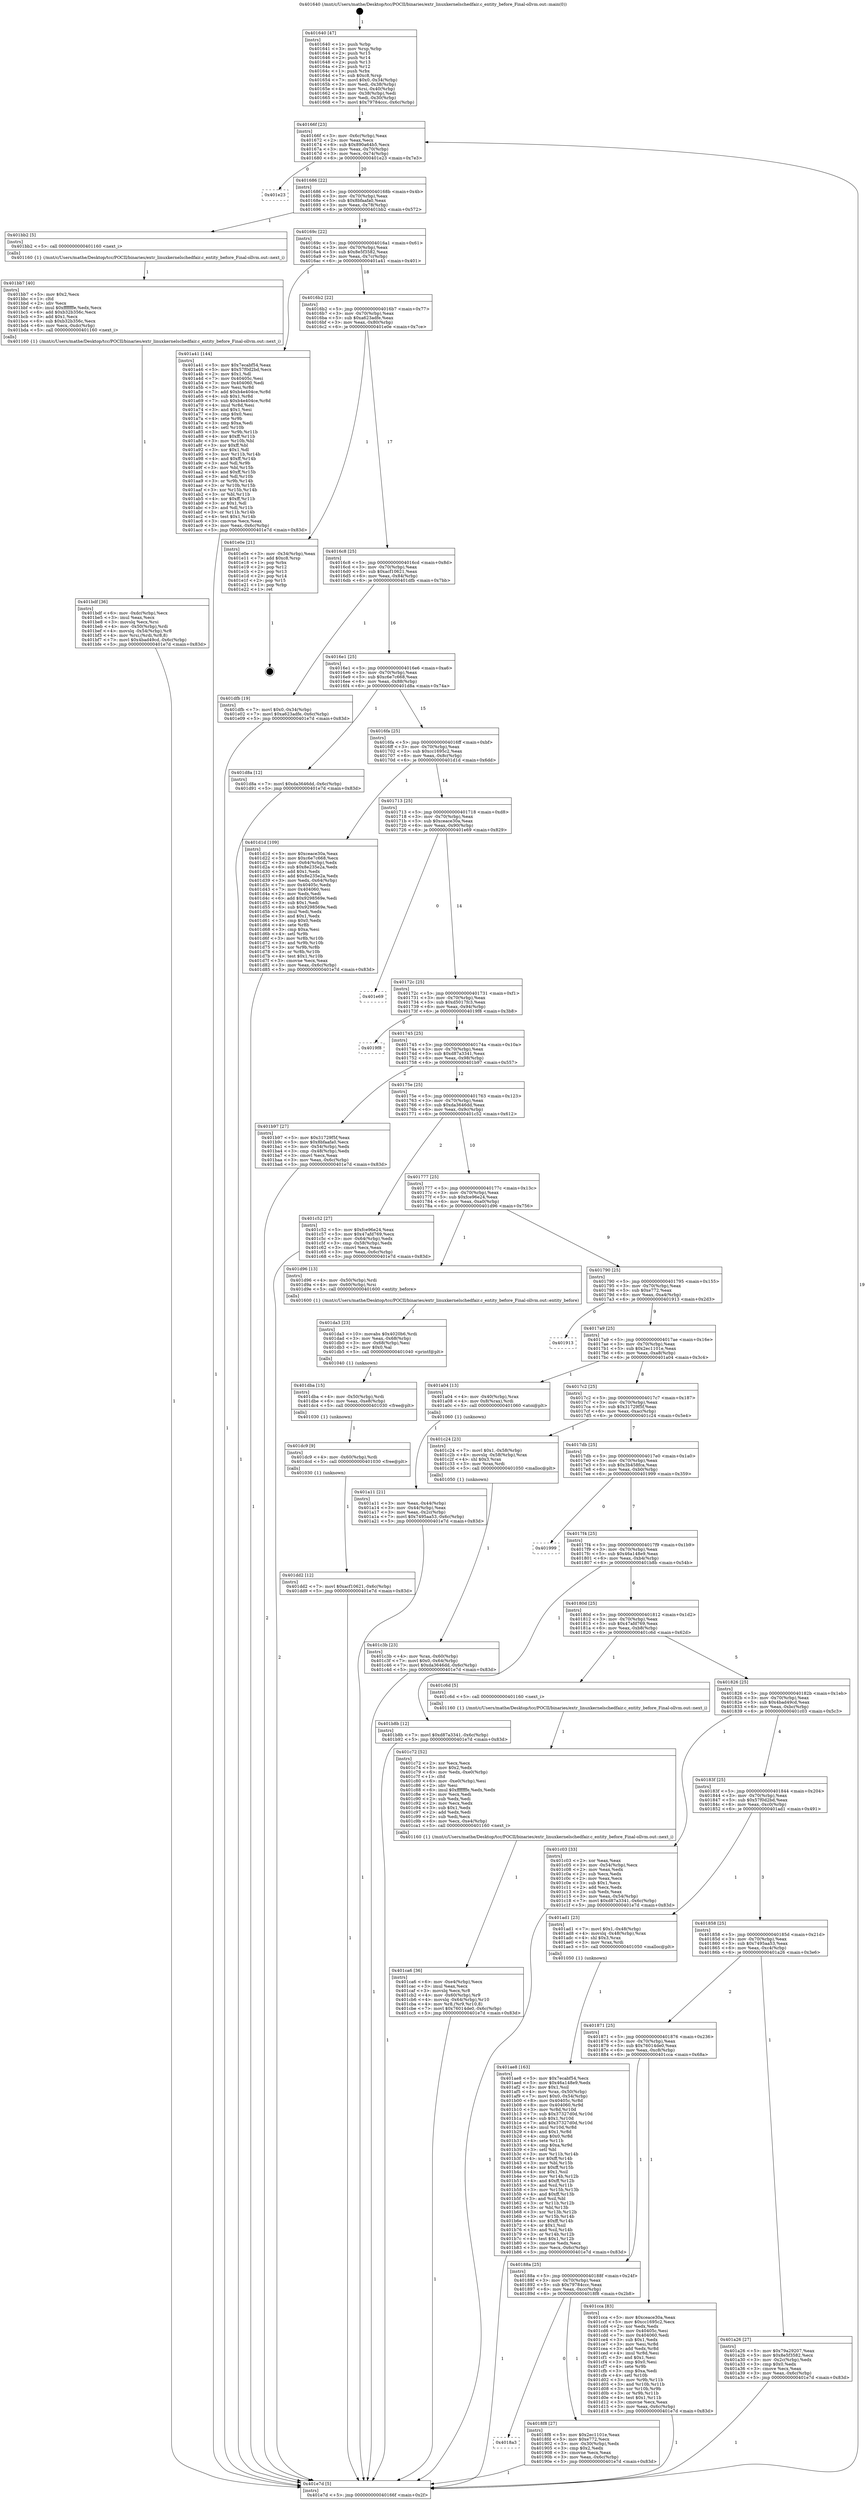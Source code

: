 digraph "0x401640" {
  label = "0x401640 (/mnt/c/Users/mathe/Desktop/tcc/POCII/binaries/extr_linuxkernelschedfair.c_entity_before_Final-ollvm.out::main(0))"
  labelloc = "t"
  node[shape=record]

  Entry [label="",width=0.3,height=0.3,shape=circle,fillcolor=black,style=filled]
  "0x40166f" [label="{
     0x40166f [23]\l
     | [instrs]\l
     &nbsp;&nbsp;0x40166f \<+3\>: mov -0x6c(%rbp),%eax\l
     &nbsp;&nbsp;0x401672 \<+2\>: mov %eax,%ecx\l
     &nbsp;&nbsp;0x401674 \<+6\>: sub $0x890a64b5,%ecx\l
     &nbsp;&nbsp;0x40167a \<+3\>: mov %eax,-0x70(%rbp)\l
     &nbsp;&nbsp;0x40167d \<+3\>: mov %ecx,-0x74(%rbp)\l
     &nbsp;&nbsp;0x401680 \<+6\>: je 0000000000401e23 \<main+0x7e3\>\l
  }"]
  "0x401e23" [label="{
     0x401e23\l
  }", style=dashed]
  "0x401686" [label="{
     0x401686 [22]\l
     | [instrs]\l
     &nbsp;&nbsp;0x401686 \<+5\>: jmp 000000000040168b \<main+0x4b\>\l
     &nbsp;&nbsp;0x40168b \<+3\>: mov -0x70(%rbp),%eax\l
     &nbsp;&nbsp;0x40168e \<+5\>: sub $0x8bfaafa0,%eax\l
     &nbsp;&nbsp;0x401693 \<+3\>: mov %eax,-0x78(%rbp)\l
     &nbsp;&nbsp;0x401696 \<+6\>: je 0000000000401bb2 \<main+0x572\>\l
  }"]
  Exit [label="",width=0.3,height=0.3,shape=circle,fillcolor=black,style=filled,peripheries=2]
  "0x401bb2" [label="{
     0x401bb2 [5]\l
     | [instrs]\l
     &nbsp;&nbsp;0x401bb2 \<+5\>: call 0000000000401160 \<next_i\>\l
     | [calls]\l
     &nbsp;&nbsp;0x401160 \{1\} (/mnt/c/Users/mathe/Desktop/tcc/POCII/binaries/extr_linuxkernelschedfair.c_entity_before_Final-ollvm.out::next_i)\l
  }"]
  "0x40169c" [label="{
     0x40169c [22]\l
     | [instrs]\l
     &nbsp;&nbsp;0x40169c \<+5\>: jmp 00000000004016a1 \<main+0x61\>\l
     &nbsp;&nbsp;0x4016a1 \<+3\>: mov -0x70(%rbp),%eax\l
     &nbsp;&nbsp;0x4016a4 \<+5\>: sub $0x8e5f3582,%eax\l
     &nbsp;&nbsp;0x4016a9 \<+3\>: mov %eax,-0x7c(%rbp)\l
     &nbsp;&nbsp;0x4016ac \<+6\>: je 0000000000401a41 \<main+0x401\>\l
  }"]
  "0x401dd2" [label="{
     0x401dd2 [12]\l
     | [instrs]\l
     &nbsp;&nbsp;0x401dd2 \<+7\>: movl $0xacf10621,-0x6c(%rbp)\l
     &nbsp;&nbsp;0x401dd9 \<+5\>: jmp 0000000000401e7d \<main+0x83d\>\l
  }"]
  "0x401a41" [label="{
     0x401a41 [144]\l
     | [instrs]\l
     &nbsp;&nbsp;0x401a41 \<+5\>: mov $0x7ecabf54,%eax\l
     &nbsp;&nbsp;0x401a46 \<+5\>: mov $0x57f0d2bd,%ecx\l
     &nbsp;&nbsp;0x401a4b \<+2\>: mov $0x1,%dl\l
     &nbsp;&nbsp;0x401a4d \<+7\>: mov 0x40405c,%esi\l
     &nbsp;&nbsp;0x401a54 \<+7\>: mov 0x404060,%edi\l
     &nbsp;&nbsp;0x401a5b \<+3\>: mov %esi,%r8d\l
     &nbsp;&nbsp;0x401a5e \<+7\>: add $0xb4e404ce,%r8d\l
     &nbsp;&nbsp;0x401a65 \<+4\>: sub $0x1,%r8d\l
     &nbsp;&nbsp;0x401a69 \<+7\>: sub $0xb4e404ce,%r8d\l
     &nbsp;&nbsp;0x401a70 \<+4\>: imul %r8d,%esi\l
     &nbsp;&nbsp;0x401a74 \<+3\>: and $0x1,%esi\l
     &nbsp;&nbsp;0x401a77 \<+3\>: cmp $0x0,%esi\l
     &nbsp;&nbsp;0x401a7a \<+4\>: sete %r9b\l
     &nbsp;&nbsp;0x401a7e \<+3\>: cmp $0xa,%edi\l
     &nbsp;&nbsp;0x401a81 \<+4\>: setl %r10b\l
     &nbsp;&nbsp;0x401a85 \<+3\>: mov %r9b,%r11b\l
     &nbsp;&nbsp;0x401a88 \<+4\>: xor $0xff,%r11b\l
     &nbsp;&nbsp;0x401a8c \<+3\>: mov %r10b,%bl\l
     &nbsp;&nbsp;0x401a8f \<+3\>: xor $0xff,%bl\l
     &nbsp;&nbsp;0x401a92 \<+3\>: xor $0x1,%dl\l
     &nbsp;&nbsp;0x401a95 \<+3\>: mov %r11b,%r14b\l
     &nbsp;&nbsp;0x401a98 \<+4\>: and $0xff,%r14b\l
     &nbsp;&nbsp;0x401a9c \<+3\>: and %dl,%r9b\l
     &nbsp;&nbsp;0x401a9f \<+3\>: mov %bl,%r15b\l
     &nbsp;&nbsp;0x401aa2 \<+4\>: and $0xff,%r15b\l
     &nbsp;&nbsp;0x401aa6 \<+3\>: and %dl,%r10b\l
     &nbsp;&nbsp;0x401aa9 \<+3\>: or %r9b,%r14b\l
     &nbsp;&nbsp;0x401aac \<+3\>: or %r10b,%r15b\l
     &nbsp;&nbsp;0x401aaf \<+3\>: xor %r15b,%r14b\l
     &nbsp;&nbsp;0x401ab2 \<+3\>: or %bl,%r11b\l
     &nbsp;&nbsp;0x401ab5 \<+4\>: xor $0xff,%r11b\l
     &nbsp;&nbsp;0x401ab9 \<+3\>: or $0x1,%dl\l
     &nbsp;&nbsp;0x401abc \<+3\>: and %dl,%r11b\l
     &nbsp;&nbsp;0x401abf \<+3\>: or %r11b,%r14b\l
     &nbsp;&nbsp;0x401ac2 \<+4\>: test $0x1,%r14b\l
     &nbsp;&nbsp;0x401ac6 \<+3\>: cmovne %ecx,%eax\l
     &nbsp;&nbsp;0x401ac9 \<+3\>: mov %eax,-0x6c(%rbp)\l
     &nbsp;&nbsp;0x401acc \<+5\>: jmp 0000000000401e7d \<main+0x83d\>\l
  }"]
  "0x4016b2" [label="{
     0x4016b2 [22]\l
     | [instrs]\l
     &nbsp;&nbsp;0x4016b2 \<+5\>: jmp 00000000004016b7 \<main+0x77\>\l
     &nbsp;&nbsp;0x4016b7 \<+3\>: mov -0x70(%rbp),%eax\l
     &nbsp;&nbsp;0x4016ba \<+5\>: sub $0xa623adfe,%eax\l
     &nbsp;&nbsp;0x4016bf \<+3\>: mov %eax,-0x80(%rbp)\l
     &nbsp;&nbsp;0x4016c2 \<+6\>: je 0000000000401e0e \<main+0x7ce\>\l
  }"]
  "0x401dc9" [label="{
     0x401dc9 [9]\l
     | [instrs]\l
     &nbsp;&nbsp;0x401dc9 \<+4\>: mov -0x60(%rbp),%rdi\l
     &nbsp;&nbsp;0x401dcd \<+5\>: call 0000000000401030 \<free@plt\>\l
     | [calls]\l
     &nbsp;&nbsp;0x401030 \{1\} (unknown)\l
  }"]
  "0x401e0e" [label="{
     0x401e0e [21]\l
     | [instrs]\l
     &nbsp;&nbsp;0x401e0e \<+3\>: mov -0x34(%rbp),%eax\l
     &nbsp;&nbsp;0x401e11 \<+7\>: add $0xc8,%rsp\l
     &nbsp;&nbsp;0x401e18 \<+1\>: pop %rbx\l
     &nbsp;&nbsp;0x401e19 \<+2\>: pop %r12\l
     &nbsp;&nbsp;0x401e1b \<+2\>: pop %r13\l
     &nbsp;&nbsp;0x401e1d \<+2\>: pop %r14\l
     &nbsp;&nbsp;0x401e1f \<+2\>: pop %r15\l
     &nbsp;&nbsp;0x401e21 \<+1\>: pop %rbp\l
     &nbsp;&nbsp;0x401e22 \<+1\>: ret\l
  }"]
  "0x4016c8" [label="{
     0x4016c8 [25]\l
     | [instrs]\l
     &nbsp;&nbsp;0x4016c8 \<+5\>: jmp 00000000004016cd \<main+0x8d\>\l
     &nbsp;&nbsp;0x4016cd \<+3\>: mov -0x70(%rbp),%eax\l
     &nbsp;&nbsp;0x4016d0 \<+5\>: sub $0xacf10621,%eax\l
     &nbsp;&nbsp;0x4016d5 \<+6\>: mov %eax,-0x84(%rbp)\l
     &nbsp;&nbsp;0x4016db \<+6\>: je 0000000000401dfb \<main+0x7bb\>\l
  }"]
  "0x401dba" [label="{
     0x401dba [15]\l
     | [instrs]\l
     &nbsp;&nbsp;0x401dba \<+4\>: mov -0x50(%rbp),%rdi\l
     &nbsp;&nbsp;0x401dbe \<+6\>: mov %eax,-0xe8(%rbp)\l
     &nbsp;&nbsp;0x401dc4 \<+5\>: call 0000000000401030 \<free@plt\>\l
     | [calls]\l
     &nbsp;&nbsp;0x401030 \{1\} (unknown)\l
  }"]
  "0x401dfb" [label="{
     0x401dfb [19]\l
     | [instrs]\l
     &nbsp;&nbsp;0x401dfb \<+7\>: movl $0x0,-0x34(%rbp)\l
     &nbsp;&nbsp;0x401e02 \<+7\>: movl $0xa623adfe,-0x6c(%rbp)\l
     &nbsp;&nbsp;0x401e09 \<+5\>: jmp 0000000000401e7d \<main+0x83d\>\l
  }"]
  "0x4016e1" [label="{
     0x4016e1 [25]\l
     | [instrs]\l
     &nbsp;&nbsp;0x4016e1 \<+5\>: jmp 00000000004016e6 \<main+0xa6\>\l
     &nbsp;&nbsp;0x4016e6 \<+3\>: mov -0x70(%rbp),%eax\l
     &nbsp;&nbsp;0x4016e9 \<+5\>: sub $0xc6e7c668,%eax\l
     &nbsp;&nbsp;0x4016ee \<+6\>: mov %eax,-0x88(%rbp)\l
     &nbsp;&nbsp;0x4016f4 \<+6\>: je 0000000000401d8a \<main+0x74a\>\l
  }"]
  "0x401da3" [label="{
     0x401da3 [23]\l
     | [instrs]\l
     &nbsp;&nbsp;0x401da3 \<+10\>: movabs $0x4020b6,%rdi\l
     &nbsp;&nbsp;0x401dad \<+3\>: mov %eax,-0x68(%rbp)\l
     &nbsp;&nbsp;0x401db0 \<+3\>: mov -0x68(%rbp),%esi\l
     &nbsp;&nbsp;0x401db3 \<+2\>: mov $0x0,%al\l
     &nbsp;&nbsp;0x401db5 \<+5\>: call 0000000000401040 \<printf@plt\>\l
     | [calls]\l
     &nbsp;&nbsp;0x401040 \{1\} (unknown)\l
  }"]
  "0x401d8a" [label="{
     0x401d8a [12]\l
     | [instrs]\l
     &nbsp;&nbsp;0x401d8a \<+7\>: movl $0xda3646dd,-0x6c(%rbp)\l
     &nbsp;&nbsp;0x401d91 \<+5\>: jmp 0000000000401e7d \<main+0x83d\>\l
  }"]
  "0x4016fa" [label="{
     0x4016fa [25]\l
     | [instrs]\l
     &nbsp;&nbsp;0x4016fa \<+5\>: jmp 00000000004016ff \<main+0xbf\>\l
     &nbsp;&nbsp;0x4016ff \<+3\>: mov -0x70(%rbp),%eax\l
     &nbsp;&nbsp;0x401702 \<+5\>: sub $0xcc1695c2,%eax\l
     &nbsp;&nbsp;0x401707 \<+6\>: mov %eax,-0x8c(%rbp)\l
     &nbsp;&nbsp;0x40170d \<+6\>: je 0000000000401d1d \<main+0x6dd\>\l
  }"]
  "0x401ca6" [label="{
     0x401ca6 [36]\l
     | [instrs]\l
     &nbsp;&nbsp;0x401ca6 \<+6\>: mov -0xe4(%rbp),%ecx\l
     &nbsp;&nbsp;0x401cac \<+3\>: imul %eax,%ecx\l
     &nbsp;&nbsp;0x401caf \<+3\>: movslq %ecx,%r8\l
     &nbsp;&nbsp;0x401cb2 \<+4\>: mov -0x60(%rbp),%r9\l
     &nbsp;&nbsp;0x401cb6 \<+4\>: movslq -0x64(%rbp),%r10\l
     &nbsp;&nbsp;0x401cba \<+4\>: mov %r8,(%r9,%r10,8)\l
     &nbsp;&nbsp;0x401cbe \<+7\>: movl $0x76014de0,-0x6c(%rbp)\l
     &nbsp;&nbsp;0x401cc5 \<+5\>: jmp 0000000000401e7d \<main+0x83d\>\l
  }"]
  "0x401d1d" [label="{
     0x401d1d [109]\l
     | [instrs]\l
     &nbsp;&nbsp;0x401d1d \<+5\>: mov $0xceace30a,%eax\l
     &nbsp;&nbsp;0x401d22 \<+5\>: mov $0xc6e7c668,%ecx\l
     &nbsp;&nbsp;0x401d27 \<+3\>: mov -0x64(%rbp),%edx\l
     &nbsp;&nbsp;0x401d2a \<+6\>: sub $0x8e235e2a,%edx\l
     &nbsp;&nbsp;0x401d30 \<+3\>: add $0x1,%edx\l
     &nbsp;&nbsp;0x401d33 \<+6\>: add $0x8e235e2a,%edx\l
     &nbsp;&nbsp;0x401d39 \<+3\>: mov %edx,-0x64(%rbp)\l
     &nbsp;&nbsp;0x401d3c \<+7\>: mov 0x40405c,%edx\l
     &nbsp;&nbsp;0x401d43 \<+7\>: mov 0x404060,%esi\l
     &nbsp;&nbsp;0x401d4a \<+2\>: mov %edx,%edi\l
     &nbsp;&nbsp;0x401d4c \<+6\>: add $0x9298569e,%edi\l
     &nbsp;&nbsp;0x401d52 \<+3\>: sub $0x1,%edi\l
     &nbsp;&nbsp;0x401d55 \<+6\>: sub $0x9298569e,%edi\l
     &nbsp;&nbsp;0x401d5b \<+3\>: imul %edi,%edx\l
     &nbsp;&nbsp;0x401d5e \<+3\>: and $0x1,%edx\l
     &nbsp;&nbsp;0x401d61 \<+3\>: cmp $0x0,%edx\l
     &nbsp;&nbsp;0x401d64 \<+4\>: sete %r8b\l
     &nbsp;&nbsp;0x401d68 \<+3\>: cmp $0xa,%esi\l
     &nbsp;&nbsp;0x401d6b \<+4\>: setl %r9b\l
     &nbsp;&nbsp;0x401d6f \<+3\>: mov %r8b,%r10b\l
     &nbsp;&nbsp;0x401d72 \<+3\>: and %r9b,%r10b\l
     &nbsp;&nbsp;0x401d75 \<+3\>: xor %r9b,%r8b\l
     &nbsp;&nbsp;0x401d78 \<+3\>: or %r8b,%r10b\l
     &nbsp;&nbsp;0x401d7b \<+4\>: test $0x1,%r10b\l
     &nbsp;&nbsp;0x401d7f \<+3\>: cmovne %ecx,%eax\l
     &nbsp;&nbsp;0x401d82 \<+3\>: mov %eax,-0x6c(%rbp)\l
     &nbsp;&nbsp;0x401d85 \<+5\>: jmp 0000000000401e7d \<main+0x83d\>\l
  }"]
  "0x401713" [label="{
     0x401713 [25]\l
     | [instrs]\l
     &nbsp;&nbsp;0x401713 \<+5\>: jmp 0000000000401718 \<main+0xd8\>\l
     &nbsp;&nbsp;0x401718 \<+3\>: mov -0x70(%rbp),%eax\l
     &nbsp;&nbsp;0x40171b \<+5\>: sub $0xceace30a,%eax\l
     &nbsp;&nbsp;0x401720 \<+6\>: mov %eax,-0x90(%rbp)\l
     &nbsp;&nbsp;0x401726 \<+6\>: je 0000000000401e69 \<main+0x829\>\l
  }"]
  "0x401c72" [label="{
     0x401c72 [52]\l
     | [instrs]\l
     &nbsp;&nbsp;0x401c72 \<+2\>: xor %ecx,%ecx\l
     &nbsp;&nbsp;0x401c74 \<+5\>: mov $0x2,%edx\l
     &nbsp;&nbsp;0x401c79 \<+6\>: mov %edx,-0xe0(%rbp)\l
     &nbsp;&nbsp;0x401c7f \<+1\>: cltd\l
     &nbsp;&nbsp;0x401c80 \<+6\>: mov -0xe0(%rbp),%esi\l
     &nbsp;&nbsp;0x401c86 \<+2\>: idiv %esi\l
     &nbsp;&nbsp;0x401c88 \<+6\>: imul $0xfffffffe,%edx,%edx\l
     &nbsp;&nbsp;0x401c8e \<+2\>: mov %ecx,%edi\l
     &nbsp;&nbsp;0x401c90 \<+2\>: sub %edx,%edi\l
     &nbsp;&nbsp;0x401c92 \<+2\>: mov %ecx,%edx\l
     &nbsp;&nbsp;0x401c94 \<+3\>: sub $0x1,%edx\l
     &nbsp;&nbsp;0x401c97 \<+2\>: add %edx,%edi\l
     &nbsp;&nbsp;0x401c99 \<+2\>: sub %edi,%ecx\l
     &nbsp;&nbsp;0x401c9b \<+6\>: mov %ecx,-0xe4(%rbp)\l
     &nbsp;&nbsp;0x401ca1 \<+5\>: call 0000000000401160 \<next_i\>\l
     | [calls]\l
     &nbsp;&nbsp;0x401160 \{1\} (/mnt/c/Users/mathe/Desktop/tcc/POCII/binaries/extr_linuxkernelschedfair.c_entity_before_Final-ollvm.out::next_i)\l
  }"]
  "0x401e69" [label="{
     0x401e69\l
  }", style=dashed]
  "0x40172c" [label="{
     0x40172c [25]\l
     | [instrs]\l
     &nbsp;&nbsp;0x40172c \<+5\>: jmp 0000000000401731 \<main+0xf1\>\l
     &nbsp;&nbsp;0x401731 \<+3\>: mov -0x70(%rbp),%eax\l
     &nbsp;&nbsp;0x401734 \<+5\>: sub $0xd5017fc3,%eax\l
     &nbsp;&nbsp;0x401739 \<+6\>: mov %eax,-0x94(%rbp)\l
     &nbsp;&nbsp;0x40173f \<+6\>: je 00000000004019f8 \<main+0x3b8\>\l
  }"]
  "0x401c3b" [label="{
     0x401c3b [23]\l
     | [instrs]\l
     &nbsp;&nbsp;0x401c3b \<+4\>: mov %rax,-0x60(%rbp)\l
     &nbsp;&nbsp;0x401c3f \<+7\>: movl $0x0,-0x64(%rbp)\l
     &nbsp;&nbsp;0x401c46 \<+7\>: movl $0xda3646dd,-0x6c(%rbp)\l
     &nbsp;&nbsp;0x401c4d \<+5\>: jmp 0000000000401e7d \<main+0x83d\>\l
  }"]
  "0x4019f8" [label="{
     0x4019f8\l
  }", style=dashed]
  "0x401745" [label="{
     0x401745 [25]\l
     | [instrs]\l
     &nbsp;&nbsp;0x401745 \<+5\>: jmp 000000000040174a \<main+0x10a\>\l
     &nbsp;&nbsp;0x40174a \<+3\>: mov -0x70(%rbp),%eax\l
     &nbsp;&nbsp;0x40174d \<+5\>: sub $0xd87a3341,%eax\l
     &nbsp;&nbsp;0x401752 \<+6\>: mov %eax,-0x98(%rbp)\l
     &nbsp;&nbsp;0x401758 \<+6\>: je 0000000000401b97 \<main+0x557\>\l
  }"]
  "0x401bdf" [label="{
     0x401bdf [36]\l
     | [instrs]\l
     &nbsp;&nbsp;0x401bdf \<+6\>: mov -0xdc(%rbp),%ecx\l
     &nbsp;&nbsp;0x401be5 \<+3\>: imul %eax,%ecx\l
     &nbsp;&nbsp;0x401be8 \<+3\>: movslq %ecx,%rsi\l
     &nbsp;&nbsp;0x401beb \<+4\>: mov -0x50(%rbp),%rdi\l
     &nbsp;&nbsp;0x401bef \<+4\>: movslq -0x54(%rbp),%r8\l
     &nbsp;&nbsp;0x401bf3 \<+4\>: mov %rsi,(%rdi,%r8,8)\l
     &nbsp;&nbsp;0x401bf7 \<+7\>: movl $0x4bad49cd,-0x6c(%rbp)\l
     &nbsp;&nbsp;0x401bfe \<+5\>: jmp 0000000000401e7d \<main+0x83d\>\l
  }"]
  "0x401b97" [label="{
     0x401b97 [27]\l
     | [instrs]\l
     &nbsp;&nbsp;0x401b97 \<+5\>: mov $0x31729f5f,%eax\l
     &nbsp;&nbsp;0x401b9c \<+5\>: mov $0x8bfaafa0,%ecx\l
     &nbsp;&nbsp;0x401ba1 \<+3\>: mov -0x54(%rbp),%edx\l
     &nbsp;&nbsp;0x401ba4 \<+3\>: cmp -0x48(%rbp),%edx\l
     &nbsp;&nbsp;0x401ba7 \<+3\>: cmovl %ecx,%eax\l
     &nbsp;&nbsp;0x401baa \<+3\>: mov %eax,-0x6c(%rbp)\l
     &nbsp;&nbsp;0x401bad \<+5\>: jmp 0000000000401e7d \<main+0x83d\>\l
  }"]
  "0x40175e" [label="{
     0x40175e [25]\l
     | [instrs]\l
     &nbsp;&nbsp;0x40175e \<+5\>: jmp 0000000000401763 \<main+0x123\>\l
     &nbsp;&nbsp;0x401763 \<+3\>: mov -0x70(%rbp),%eax\l
     &nbsp;&nbsp;0x401766 \<+5\>: sub $0xda3646dd,%eax\l
     &nbsp;&nbsp;0x40176b \<+6\>: mov %eax,-0x9c(%rbp)\l
     &nbsp;&nbsp;0x401771 \<+6\>: je 0000000000401c52 \<main+0x612\>\l
  }"]
  "0x401bb7" [label="{
     0x401bb7 [40]\l
     | [instrs]\l
     &nbsp;&nbsp;0x401bb7 \<+5\>: mov $0x2,%ecx\l
     &nbsp;&nbsp;0x401bbc \<+1\>: cltd\l
     &nbsp;&nbsp;0x401bbd \<+2\>: idiv %ecx\l
     &nbsp;&nbsp;0x401bbf \<+6\>: imul $0xfffffffe,%edx,%ecx\l
     &nbsp;&nbsp;0x401bc5 \<+6\>: add $0xb32b356c,%ecx\l
     &nbsp;&nbsp;0x401bcb \<+3\>: add $0x1,%ecx\l
     &nbsp;&nbsp;0x401bce \<+6\>: sub $0xb32b356c,%ecx\l
     &nbsp;&nbsp;0x401bd4 \<+6\>: mov %ecx,-0xdc(%rbp)\l
     &nbsp;&nbsp;0x401bda \<+5\>: call 0000000000401160 \<next_i\>\l
     | [calls]\l
     &nbsp;&nbsp;0x401160 \{1\} (/mnt/c/Users/mathe/Desktop/tcc/POCII/binaries/extr_linuxkernelschedfair.c_entity_before_Final-ollvm.out::next_i)\l
  }"]
  "0x401c52" [label="{
     0x401c52 [27]\l
     | [instrs]\l
     &nbsp;&nbsp;0x401c52 \<+5\>: mov $0xfce96e24,%eax\l
     &nbsp;&nbsp;0x401c57 \<+5\>: mov $0x47afd769,%ecx\l
     &nbsp;&nbsp;0x401c5c \<+3\>: mov -0x64(%rbp),%edx\l
     &nbsp;&nbsp;0x401c5f \<+3\>: cmp -0x58(%rbp),%edx\l
     &nbsp;&nbsp;0x401c62 \<+3\>: cmovl %ecx,%eax\l
     &nbsp;&nbsp;0x401c65 \<+3\>: mov %eax,-0x6c(%rbp)\l
     &nbsp;&nbsp;0x401c68 \<+5\>: jmp 0000000000401e7d \<main+0x83d\>\l
  }"]
  "0x401777" [label="{
     0x401777 [25]\l
     | [instrs]\l
     &nbsp;&nbsp;0x401777 \<+5\>: jmp 000000000040177c \<main+0x13c\>\l
     &nbsp;&nbsp;0x40177c \<+3\>: mov -0x70(%rbp),%eax\l
     &nbsp;&nbsp;0x40177f \<+5\>: sub $0xfce96e24,%eax\l
     &nbsp;&nbsp;0x401784 \<+6\>: mov %eax,-0xa0(%rbp)\l
     &nbsp;&nbsp;0x40178a \<+6\>: je 0000000000401d96 \<main+0x756\>\l
  }"]
  "0x401ae8" [label="{
     0x401ae8 [163]\l
     | [instrs]\l
     &nbsp;&nbsp;0x401ae8 \<+5\>: mov $0x7ecabf54,%ecx\l
     &nbsp;&nbsp;0x401aed \<+5\>: mov $0x46a148e9,%edx\l
     &nbsp;&nbsp;0x401af2 \<+3\>: mov $0x1,%sil\l
     &nbsp;&nbsp;0x401af5 \<+4\>: mov %rax,-0x50(%rbp)\l
     &nbsp;&nbsp;0x401af9 \<+7\>: movl $0x0,-0x54(%rbp)\l
     &nbsp;&nbsp;0x401b00 \<+8\>: mov 0x40405c,%r8d\l
     &nbsp;&nbsp;0x401b08 \<+8\>: mov 0x404060,%r9d\l
     &nbsp;&nbsp;0x401b10 \<+3\>: mov %r8d,%r10d\l
     &nbsp;&nbsp;0x401b13 \<+7\>: sub $0x37327d0d,%r10d\l
     &nbsp;&nbsp;0x401b1a \<+4\>: sub $0x1,%r10d\l
     &nbsp;&nbsp;0x401b1e \<+7\>: add $0x37327d0d,%r10d\l
     &nbsp;&nbsp;0x401b25 \<+4\>: imul %r10d,%r8d\l
     &nbsp;&nbsp;0x401b29 \<+4\>: and $0x1,%r8d\l
     &nbsp;&nbsp;0x401b2d \<+4\>: cmp $0x0,%r8d\l
     &nbsp;&nbsp;0x401b31 \<+4\>: sete %r11b\l
     &nbsp;&nbsp;0x401b35 \<+4\>: cmp $0xa,%r9d\l
     &nbsp;&nbsp;0x401b39 \<+3\>: setl %bl\l
     &nbsp;&nbsp;0x401b3c \<+3\>: mov %r11b,%r14b\l
     &nbsp;&nbsp;0x401b3f \<+4\>: xor $0xff,%r14b\l
     &nbsp;&nbsp;0x401b43 \<+3\>: mov %bl,%r15b\l
     &nbsp;&nbsp;0x401b46 \<+4\>: xor $0xff,%r15b\l
     &nbsp;&nbsp;0x401b4a \<+4\>: xor $0x1,%sil\l
     &nbsp;&nbsp;0x401b4e \<+3\>: mov %r14b,%r12b\l
     &nbsp;&nbsp;0x401b51 \<+4\>: and $0xff,%r12b\l
     &nbsp;&nbsp;0x401b55 \<+3\>: and %sil,%r11b\l
     &nbsp;&nbsp;0x401b58 \<+3\>: mov %r15b,%r13b\l
     &nbsp;&nbsp;0x401b5b \<+4\>: and $0xff,%r13b\l
     &nbsp;&nbsp;0x401b5f \<+3\>: and %sil,%bl\l
     &nbsp;&nbsp;0x401b62 \<+3\>: or %r11b,%r12b\l
     &nbsp;&nbsp;0x401b65 \<+3\>: or %bl,%r13b\l
     &nbsp;&nbsp;0x401b68 \<+3\>: xor %r13b,%r12b\l
     &nbsp;&nbsp;0x401b6b \<+3\>: or %r15b,%r14b\l
     &nbsp;&nbsp;0x401b6e \<+4\>: xor $0xff,%r14b\l
     &nbsp;&nbsp;0x401b72 \<+4\>: or $0x1,%sil\l
     &nbsp;&nbsp;0x401b76 \<+3\>: and %sil,%r14b\l
     &nbsp;&nbsp;0x401b79 \<+3\>: or %r14b,%r12b\l
     &nbsp;&nbsp;0x401b7c \<+4\>: test $0x1,%r12b\l
     &nbsp;&nbsp;0x401b80 \<+3\>: cmovne %edx,%ecx\l
     &nbsp;&nbsp;0x401b83 \<+3\>: mov %ecx,-0x6c(%rbp)\l
     &nbsp;&nbsp;0x401b86 \<+5\>: jmp 0000000000401e7d \<main+0x83d\>\l
  }"]
  "0x401d96" [label="{
     0x401d96 [13]\l
     | [instrs]\l
     &nbsp;&nbsp;0x401d96 \<+4\>: mov -0x50(%rbp),%rdi\l
     &nbsp;&nbsp;0x401d9a \<+4\>: mov -0x60(%rbp),%rsi\l
     &nbsp;&nbsp;0x401d9e \<+5\>: call 0000000000401600 \<entity_before\>\l
     | [calls]\l
     &nbsp;&nbsp;0x401600 \{1\} (/mnt/c/Users/mathe/Desktop/tcc/POCII/binaries/extr_linuxkernelschedfair.c_entity_before_Final-ollvm.out::entity_before)\l
  }"]
  "0x401790" [label="{
     0x401790 [25]\l
     | [instrs]\l
     &nbsp;&nbsp;0x401790 \<+5\>: jmp 0000000000401795 \<main+0x155\>\l
     &nbsp;&nbsp;0x401795 \<+3\>: mov -0x70(%rbp),%eax\l
     &nbsp;&nbsp;0x401798 \<+5\>: sub $0xe772,%eax\l
     &nbsp;&nbsp;0x40179d \<+6\>: mov %eax,-0xa4(%rbp)\l
     &nbsp;&nbsp;0x4017a3 \<+6\>: je 0000000000401913 \<main+0x2d3\>\l
  }"]
  "0x401a11" [label="{
     0x401a11 [21]\l
     | [instrs]\l
     &nbsp;&nbsp;0x401a11 \<+3\>: mov %eax,-0x44(%rbp)\l
     &nbsp;&nbsp;0x401a14 \<+3\>: mov -0x44(%rbp),%eax\l
     &nbsp;&nbsp;0x401a17 \<+3\>: mov %eax,-0x2c(%rbp)\l
     &nbsp;&nbsp;0x401a1a \<+7\>: movl $0x7495aa53,-0x6c(%rbp)\l
     &nbsp;&nbsp;0x401a21 \<+5\>: jmp 0000000000401e7d \<main+0x83d\>\l
  }"]
  "0x401913" [label="{
     0x401913\l
  }", style=dashed]
  "0x4017a9" [label="{
     0x4017a9 [25]\l
     | [instrs]\l
     &nbsp;&nbsp;0x4017a9 \<+5\>: jmp 00000000004017ae \<main+0x16e\>\l
     &nbsp;&nbsp;0x4017ae \<+3\>: mov -0x70(%rbp),%eax\l
     &nbsp;&nbsp;0x4017b1 \<+5\>: sub $0x2ec1101e,%eax\l
     &nbsp;&nbsp;0x4017b6 \<+6\>: mov %eax,-0xa8(%rbp)\l
     &nbsp;&nbsp;0x4017bc \<+6\>: je 0000000000401a04 \<main+0x3c4\>\l
  }"]
  "0x401640" [label="{
     0x401640 [47]\l
     | [instrs]\l
     &nbsp;&nbsp;0x401640 \<+1\>: push %rbp\l
     &nbsp;&nbsp;0x401641 \<+3\>: mov %rsp,%rbp\l
     &nbsp;&nbsp;0x401644 \<+2\>: push %r15\l
     &nbsp;&nbsp;0x401646 \<+2\>: push %r14\l
     &nbsp;&nbsp;0x401648 \<+2\>: push %r13\l
     &nbsp;&nbsp;0x40164a \<+2\>: push %r12\l
     &nbsp;&nbsp;0x40164c \<+1\>: push %rbx\l
     &nbsp;&nbsp;0x40164d \<+7\>: sub $0xc8,%rsp\l
     &nbsp;&nbsp;0x401654 \<+7\>: movl $0x0,-0x34(%rbp)\l
     &nbsp;&nbsp;0x40165b \<+3\>: mov %edi,-0x38(%rbp)\l
     &nbsp;&nbsp;0x40165e \<+4\>: mov %rsi,-0x40(%rbp)\l
     &nbsp;&nbsp;0x401662 \<+3\>: mov -0x38(%rbp),%edi\l
     &nbsp;&nbsp;0x401665 \<+3\>: mov %edi,-0x30(%rbp)\l
     &nbsp;&nbsp;0x401668 \<+7\>: movl $0x79784ccc,-0x6c(%rbp)\l
  }"]
  "0x401a04" [label="{
     0x401a04 [13]\l
     | [instrs]\l
     &nbsp;&nbsp;0x401a04 \<+4\>: mov -0x40(%rbp),%rax\l
     &nbsp;&nbsp;0x401a08 \<+4\>: mov 0x8(%rax),%rdi\l
     &nbsp;&nbsp;0x401a0c \<+5\>: call 0000000000401060 \<atoi@plt\>\l
     | [calls]\l
     &nbsp;&nbsp;0x401060 \{1\} (unknown)\l
  }"]
  "0x4017c2" [label="{
     0x4017c2 [25]\l
     | [instrs]\l
     &nbsp;&nbsp;0x4017c2 \<+5\>: jmp 00000000004017c7 \<main+0x187\>\l
     &nbsp;&nbsp;0x4017c7 \<+3\>: mov -0x70(%rbp),%eax\l
     &nbsp;&nbsp;0x4017ca \<+5\>: sub $0x31729f5f,%eax\l
     &nbsp;&nbsp;0x4017cf \<+6\>: mov %eax,-0xac(%rbp)\l
     &nbsp;&nbsp;0x4017d5 \<+6\>: je 0000000000401c24 \<main+0x5e4\>\l
  }"]
  "0x401e7d" [label="{
     0x401e7d [5]\l
     | [instrs]\l
     &nbsp;&nbsp;0x401e7d \<+5\>: jmp 000000000040166f \<main+0x2f\>\l
  }"]
  "0x401c24" [label="{
     0x401c24 [23]\l
     | [instrs]\l
     &nbsp;&nbsp;0x401c24 \<+7\>: movl $0x1,-0x58(%rbp)\l
     &nbsp;&nbsp;0x401c2b \<+4\>: movslq -0x58(%rbp),%rax\l
     &nbsp;&nbsp;0x401c2f \<+4\>: shl $0x3,%rax\l
     &nbsp;&nbsp;0x401c33 \<+3\>: mov %rax,%rdi\l
     &nbsp;&nbsp;0x401c36 \<+5\>: call 0000000000401050 \<malloc@plt\>\l
     | [calls]\l
     &nbsp;&nbsp;0x401050 \{1\} (unknown)\l
  }"]
  "0x4017db" [label="{
     0x4017db [25]\l
     | [instrs]\l
     &nbsp;&nbsp;0x4017db \<+5\>: jmp 00000000004017e0 \<main+0x1a0\>\l
     &nbsp;&nbsp;0x4017e0 \<+3\>: mov -0x70(%rbp),%eax\l
     &nbsp;&nbsp;0x4017e3 \<+5\>: sub $0x3b458fca,%eax\l
     &nbsp;&nbsp;0x4017e8 \<+6\>: mov %eax,-0xb0(%rbp)\l
     &nbsp;&nbsp;0x4017ee \<+6\>: je 0000000000401999 \<main+0x359\>\l
  }"]
  "0x4018a3" [label="{
     0x4018a3\l
  }", style=dashed]
  "0x401999" [label="{
     0x401999\l
  }", style=dashed]
  "0x4017f4" [label="{
     0x4017f4 [25]\l
     | [instrs]\l
     &nbsp;&nbsp;0x4017f4 \<+5\>: jmp 00000000004017f9 \<main+0x1b9\>\l
     &nbsp;&nbsp;0x4017f9 \<+3\>: mov -0x70(%rbp),%eax\l
     &nbsp;&nbsp;0x4017fc \<+5\>: sub $0x46a148e9,%eax\l
     &nbsp;&nbsp;0x401801 \<+6\>: mov %eax,-0xb4(%rbp)\l
     &nbsp;&nbsp;0x401807 \<+6\>: je 0000000000401b8b \<main+0x54b\>\l
  }"]
  "0x4018f8" [label="{
     0x4018f8 [27]\l
     | [instrs]\l
     &nbsp;&nbsp;0x4018f8 \<+5\>: mov $0x2ec1101e,%eax\l
     &nbsp;&nbsp;0x4018fd \<+5\>: mov $0xe772,%ecx\l
     &nbsp;&nbsp;0x401902 \<+3\>: mov -0x30(%rbp),%edx\l
     &nbsp;&nbsp;0x401905 \<+3\>: cmp $0x2,%edx\l
     &nbsp;&nbsp;0x401908 \<+3\>: cmovne %ecx,%eax\l
     &nbsp;&nbsp;0x40190b \<+3\>: mov %eax,-0x6c(%rbp)\l
     &nbsp;&nbsp;0x40190e \<+5\>: jmp 0000000000401e7d \<main+0x83d\>\l
  }"]
  "0x401b8b" [label="{
     0x401b8b [12]\l
     | [instrs]\l
     &nbsp;&nbsp;0x401b8b \<+7\>: movl $0xd87a3341,-0x6c(%rbp)\l
     &nbsp;&nbsp;0x401b92 \<+5\>: jmp 0000000000401e7d \<main+0x83d\>\l
  }"]
  "0x40180d" [label="{
     0x40180d [25]\l
     | [instrs]\l
     &nbsp;&nbsp;0x40180d \<+5\>: jmp 0000000000401812 \<main+0x1d2\>\l
     &nbsp;&nbsp;0x401812 \<+3\>: mov -0x70(%rbp),%eax\l
     &nbsp;&nbsp;0x401815 \<+5\>: sub $0x47afd769,%eax\l
     &nbsp;&nbsp;0x40181a \<+6\>: mov %eax,-0xb8(%rbp)\l
     &nbsp;&nbsp;0x401820 \<+6\>: je 0000000000401c6d \<main+0x62d\>\l
  }"]
  "0x40188a" [label="{
     0x40188a [25]\l
     | [instrs]\l
     &nbsp;&nbsp;0x40188a \<+5\>: jmp 000000000040188f \<main+0x24f\>\l
     &nbsp;&nbsp;0x40188f \<+3\>: mov -0x70(%rbp),%eax\l
     &nbsp;&nbsp;0x401892 \<+5\>: sub $0x79784ccc,%eax\l
     &nbsp;&nbsp;0x401897 \<+6\>: mov %eax,-0xcc(%rbp)\l
     &nbsp;&nbsp;0x40189d \<+6\>: je 00000000004018f8 \<main+0x2b8\>\l
  }"]
  "0x401c6d" [label="{
     0x401c6d [5]\l
     | [instrs]\l
     &nbsp;&nbsp;0x401c6d \<+5\>: call 0000000000401160 \<next_i\>\l
     | [calls]\l
     &nbsp;&nbsp;0x401160 \{1\} (/mnt/c/Users/mathe/Desktop/tcc/POCII/binaries/extr_linuxkernelschedfair.c_entity_before_Final-ollvm.out::next_i)\l
  }"]
  "0x401826" [label="{
     0x401826 [25]\l
     | [instrs]\l
     &nbsp;&nbsp;0x401826 \<+5\>: jmp 000000000040182b \<main+0x1eb\>\l
     &nbsp;&nbsp;0x40182b \<+3\>: mov -0x70(%rbp),%eax\l
     &nbsp;&nbsp;0x40182e \<+5\>: sub $0x4bad49cd,%eax\l
     &nbsp;&nbsp;0x401833 \<+6\>: mov %eax,-0xbc(%rbp)\l
     &nbsp;&nbsp;0x401839 \<+6\>: je 0000000000401c03 \<main+0x5c3\>\l
  }"]
  "0x401cca" [label="{
     0x401cca [83]\l
     | [instrs]\l
     &nbsp;&nbsp;0x401cca \<+5\>: mov $0xceace30a,%eax\l
     &nbsp;&nbsp;0x401ccf \<+5\>: mov $0xcc1695c2,%ecx\l
     &nbsp;&nbsp;0x401cd4 \<+2\>: xor %edx,%edx\l
     &nbsp;&nbsp;0x401cd6 \<+7\>: mov 0x40405c,%esi\l
     &nbsp;&nbsp;0x401cdd \<+7\>: mov 0x404060,%edi\l
     &nbsp;&nbsp;0x401ce4 \<+3\>: sub $0x1,%edx\l
     &nbsp;&nbsp;0x401ce7 \<+3\>: mov %esi,%r8d\l
     &nbsp;&nbsp;0x401cea \<+3\>: add %edx,%r8d\l
     &nbsp;&nbsp;0x401ced \<+4\>: imul %r8d,%esi\l
     &nbsp;&nbsp;0x401cf1 \<+3\>: and $0x1,%esi\l
     &nbsp;&nbsp;0x401cf4 \<+3\>: cmp $0x0,%esi\l
     &nbsp;&nbsp;0x401cf7 \<+4\>: sete %r9b\l
     &nbsp;&nbsp;0x401cfb \<+3\>: cmp $0xa,%edi\l
     &nbsp;&nbsp;0x401cfe \<+4\>: setl %r10b\l
     &nbsp;&nbsp;0x401d02 \<+3\>: mov %r9b,%r11b\l
     &nbsp;&nbsp;0x401d05 \<+3\>: and %r10b,%r11b\l
     &nbsp;&nbsp;0x401d08 \<+3\>: xor %r10b,%r9b\l
     &nbsp;&nbsp;0x401d0b \<+3\>: or %r9b,%r11b\l
     &nbsp;&nbsp;0x401d0e \<+4\>: test $0x1,%r11b\l
     &nbsp;&nbsp;0x401d12 \<+3\>: cmovne %ecx,%eax\l
     &nbsp;&nbsp;0x401d15 \<+3\>: mov %eax,-0x6c(%rbp)\l
     &nbsp;&nbsp;0x401d18 \<+5\>: jmp 0000000000401e7d \<main+0x83d\>\l
  }"]
  "0x401c03" [label="{
     0x401c03 [33]\l
     | [instrs]\l
     &nbsp;&nbsp;0x401c03 \<+2\>: xor %eax,%eax\l
     &nbsp;&nbsp;0x401c05 \<+3\>: mov -0x54(%rbp),%ecx\l
     &nbsp;&nbsp;0x401c08 \<+2\>: mov %eax,%edx\l
     &nbsp;&nbsp;0x401c0a \<+2\>: sub %ecx,%edx\l
     &nbsp;&nbsp;0x401c0c \<+2\>: mov %eax,%ecx\l
     &nbsp;&nbsp;0x401c0e \<+3\>: sub $0x1,%ecx\l
     &nbsp;&nbsp;0x401c11 \<+2\>: add %ecx,%edx\l
     &nbsp;&nbsp;0x401c13 \<+2\>: sub %edx,%eax\l
     &nbsp;&nbsp;0x401c15 \<+3\>: mov %eax,-0x54(%rbp)\l
     &nbsp;&nbsp;0x401c18 \<+7\>: movl $0xd87a3341,-0x6c(%rbp)\l
     &nbsp;&nbsp;0x401c1f \<+5\>: jmp 0000000000401e7d \<main+0x83d\>\l
  }"]
  "0x40183f" [label="{
     0x40183f [25]\l
     | [instrs]\l
     &nbsp;&nbsp;0x40183f \<+5\>: jmp 0000000000401844 \<main+0x204\>\l
     &nbsp;&nbsp;0x401844 \<+3\>: mov -0x70(%rbp),%eax\l
     &nbsp;&nbsp;0x401847 \<+5\>: sub $0x57f0d2bd,%eax\l
     &nbsp;&nbsp;0x40184c \<+6\>: mov %eax,-0xc0(%rbp)\l
     &nbsp;&nbsp;0x401852 \<+6\>: je 0000000000401ad1 \<main+0x491\>\l
  }"]
  "0x401871" [label="{
     0x401871 [25]\l
     | [instrs]\l
     &nbsp;&nbsp;0x401871 \<+5\>: jmp 0000000000401876 \<main+0x236\>\l
     &nbsp;&nbsp;0x401876 \<+3\>: mov -0x70(%rbp),%eax\l
     &nbsp;&nbsp;0x401879 \<+5\>: sub $0x76014de0,%eax\l
     &nbsp;&nbsp;0x40187e \<+6\>: mov %eax,-0xc8(%rbp)\l
     &nbsp;&nbsp;0x401884 \<+6\>: je 0000000000401cca \<main+0x68a\>\l
  }"]
  "0x401ad1" [label="{
     0x401ad1 [23]\l
     | [instrs]\l
     &nbsp;&nbsp;0x401ad1 \<+7\>: movl $0x1,-0x48(%rbp)\l
     &nbsp;&nbsp;0x401ad8 \<+4\>: movslq -0x48(%rbp),%rax\l
     &nbsp;&nbsp;0x401adc \<+4\>: shl $0x3,%rax\l
     &nbsp;&nbsp;0x401ae0 \<+3\>: mov %rax,%rdi\l
     &nbsp;&nbsp;0x401ae3 \<+5\>: call 0000000000401050 \<malloc@plt\>\l
     | [calls]\l
     &nbsp;&nbsp;0x401050 \{1\} (unknown)\l
  }"]
  "0x401858" [label="{
     0x401858 [25]\l
     | [instrs]\l
     &nbsp;&nbsp;0x401858 \<+5\>: jmp 000000000040185d \<main+0x21d\>\l
     &nbsp;&nbsp;0x40185d \<+3\>: mov -0x70(%rbp),%eax\l
     &nbsp;&nbsp;0x401860 \<+5\>: sub $0x7495aa53,%eax\l
     &nbsp;&nbsp;0x401865 \<+6\>: mov %eax,-0xc4(%rbp)\l
     &nbsp;&nbsp;0x40186b \<+6\>: je 0000000000401a26 \<main+0x3e6\>\l
  }"]
  "0x401a26" [label="{
     0x401a26 [27]\l
     | [instrs]\l
     &nbsp;&nbsp;0x401a26 \<+5\>: mov $0x79a29207,%eax\l
     &nbsp;&nbsp;0x401a2b \<+5\>: mov $0x8e5f3582,%ecx\l
     &nbsp;&nbsp;0x401a30 \<+3\>: mov -0x2c(%rbp),%edx\l
     &nbsp;&nbsp;0x401a33 \<+3\>: cmp $0x0,%edx\l
     &nbsp;&nbsp;0x401a36 \<+3\>: cmove %ecx,%eax\l
     &nbsp;&nbsp;0x401a39 \<+3\>: mov %eax,-0x6c(%rbp)\l
     &nbsp;&nbsp;0x401a3c \<+5\>: jmp 0000000000401e7d \<main+0x83d\>\l
  }"]
  Entry -> "0x401640" [label=" 1"]
  "0x40166f" -> "0x401e23" [label=" 0"]
  "0x40166f" -> "0x401686" [label=" 20"]
  "0x401e0e" -> Exit [label=" 1"]
  "0x401686" -> "0x401bb2" [label=" 1"]
  "0x401686" -> "0x40169c" [label=" 19"]
  "0x401dfb" -> "0x401e7d" [label=" 1"]
  "0x40169c" -> "0x401a41" [label=" 1"]
  "0x40169c" -> "0x4016b2" [label=" 18"]
  "0x401dd2" -> "0x401e7d" [label=" 1"]
  "0x4016b2" -> "0x401e0e" [label=" 1"]
  "0x4016b2" -> "0x4016c8" [label=" 17"]
  "0x401dc9" -> "0x401dd2" [label=" 1"]
  "0x4016c8" -> "0x401dfb" [label=" 1"]
  "0x4016c8" -> "0x4016e1" [label=" 16"]
  "0x401dba" -> "0x401dc9" [label=" 1"]
  "0x4016e1" -> "0x401d8a" [label=" 1"]
  "0x4016e1" -> "0x4016fa" [label=" 15"]
  "0x401da3" -> "0x401dba" [label=" 1"]
  "0x4016fa" -> "0x401d1d" [label=" 1"]
  "0x4016fa" -> "0x401713" [label=" 14"]
  "0x401d96" -> "0x401da3" [label=" 1"]
  "0x401713" -> "0x401e69" [label=" 0"]
  "0x401713" -> "0x40172c" [label=" 14"]
  "0x401d8a" -> "0x401e7d" [label=" 1"]
  "0x40172c" -> "0x4019f8" [label=" 0"]
  "0x40172c" -> "0x401745" [label=" 14"]
  "0x401d1d" -> "0x401e7d" [label=" 1"]
  "0x401745" -> "0x401b97" [label=" 2"]
  "0x401745" -> "0x40175e" [label=" 12"]
  "0x401cca" -> "0x401e7d" [label=" 1"]
  "0x40175e" -> "0x401c52" [label=" 2"]
  "0x40175e" -> "0x401777" [label=" 10"]
  "0x401ca6" -> "0x401e7d" [label=" 1"]
  "0x401777" -> "0x401d96" [label=" 1"]
  "0x401777" -> "0x401790" [label=" 9"]
  "0x401c72" -> "0x401ca6" [label=" 1"]
  "0x401790" -> "0x401913" [label=" 0"]
  "0x401790" -> "0x4017a9" [label=" 9"]
  "0x401c6d" -> "0x401c72" [label=" 1"]
  "0x4017a9" -> "0x401a04" [label=" 1"]
  "0x4017a9" -> "0x4017c2" [label=" 8"]
  "0x401c52" -> "0x401e7d" [label=" 2"]
  "0x4017c2" -> "0x401c24" [label=" 1"]
  "0x4017c2" -> "0x4017db" [label=" 7"]
  "0x401c3b" -> "0x401e7d" [label=" 1"]
  "0x4017db" -> "0x401999" [label=" 0"]
  "0x4017db" -> "0x4017f4" [label=" 7"]
  "0x401c24" -> "0x401c3b" [label=" 1"]
  "0x4017f4" -> "0x401b8b" [label=" 1"]
  "0x4017f4" -> "0x40180d" [label=" 6"]
  "0x401c03" -> "0x401e7d" [label=" 1"]
  "0x40180d" -> "0x401c6d" [label=" 1"]
  "0x40180d" -> "0x401826" [label=" 5"]
  "0x401bb7" -> "0x401bdf" [label=" 1"]
  "0x401826" -> "0x401c03" [label=" 1"]
  "0x401826" -> "0x40183f" [label=" 4"]
  "0x401bb2" -> "0x401bb7" [label=" 1"]
  "0x40183f" -> "0x401ad1" [label=" 1"]
  "0x40183f" -> "0x401858" [label=" 3"]
  "0x401b8b" -> "0x401e7d" [label=" 1"]
  "0x401858" -> "0x401a26" [label=" 1"]
  "0x401858" -> "0x401871" [label=" 2"]
  "0x401b97" -> "0x401e7d" [label=" 2"]
  "0x401871" -> "0x401cca" [label=" 1"]
  "0x401871" -> "0x40188a" [label=" 1"]
  "0x401bdf" -> "0x401e7d" [label=" 1"]
  "0x40188a" -> "0x4018f8" [label=" 1"]
  "0x40188a" -> "0x4018a3" [label=" 0"]
  "0x4018f8" -> "0x401e7d" [label=" 1"]
  "0x401640" -> "0x40166f" [label=" 1"]
  "0x401e7d" -> "0x40166f" [label=" 19"]
  "0x401a04" -> "0x401a11" [label=" 1"]
  "0x401a11" -> "0x401e7d" [label=" 1"]
  "0x401a26" -> "0x401e7d" [label=" 1"]
  "0x401a41" -> "0x401e7d" [label=" 1"]
  "0x401ad1" -> "0x401ae8" [label=" 1"]
  "0x401ae8" -> "0x401e7d" [label=" 1"]
}
